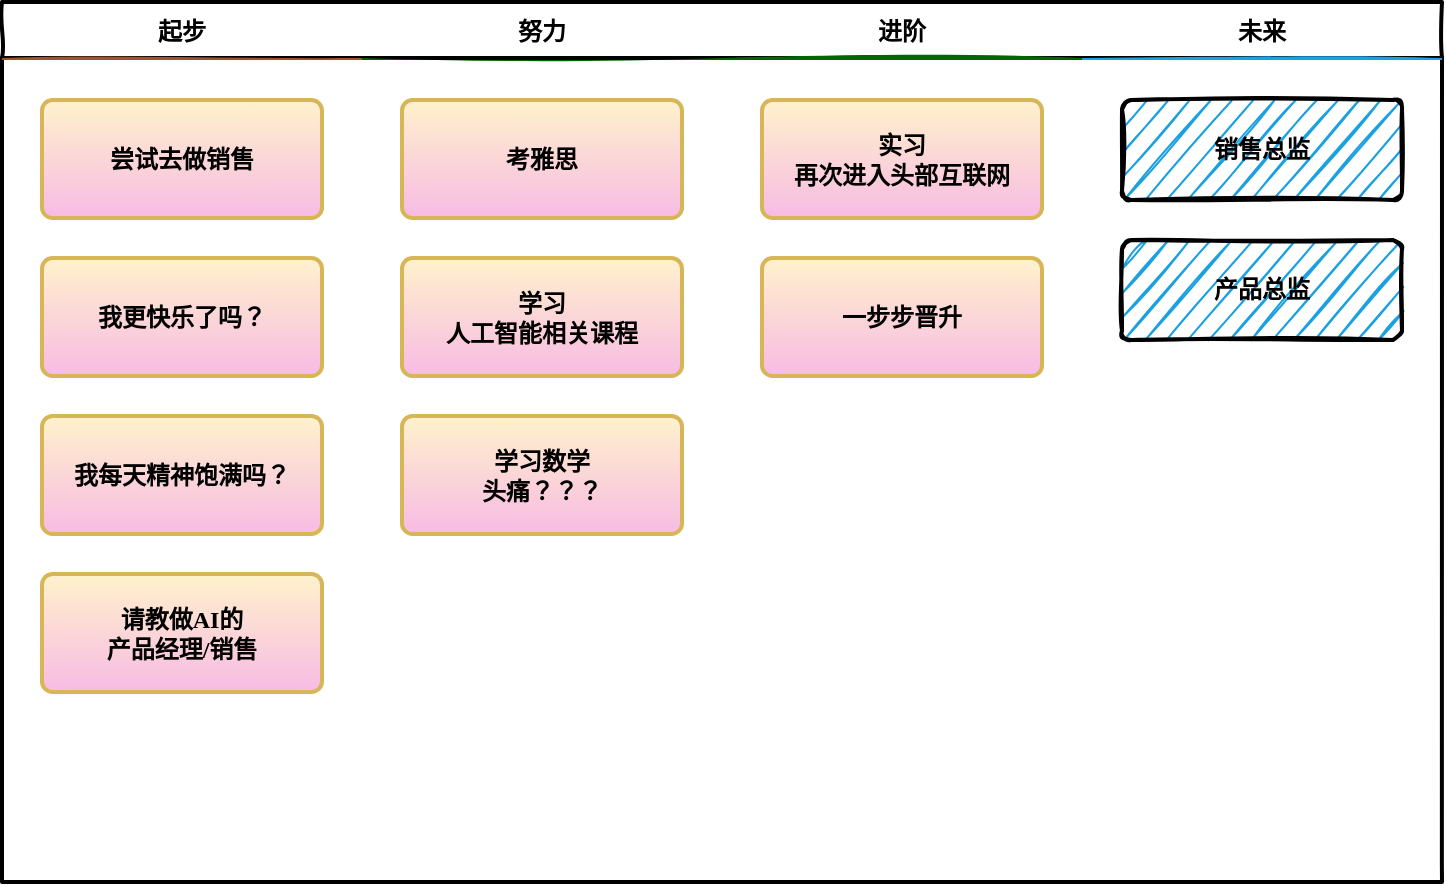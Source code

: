 <mxfile version="22.1.7" type="github">
  <diagram id="prtHgNgQTEPvFCAcTncT" name="Page-1">
    <mxGraphModel dx="954" dy="616" grid="1" gridSize="10" guides="1" tooltips="1" connect="1" arrows="1" fold="1" page="1" pageScale="1" pageWidth="827" pageHeight="1169" math="0" shadow="0">
      <root>
        <mxCell id="0" />
        <mxCell id="1" parent="0" />
        <mxCell id="AhhsZ49npr2kLPAkrbk7-1" value="" style="swimlane;fontStyle=2;childLayout=stackLayout;horizontal=1;startSize=28;horizontalStack=1;resizeParent=1;resizeParentMax=0;resizeLast=0;collapsible=0;marginBottom=0;swimlaneFillColor=none;fontFamily=Permanent Marker;fontSize=16;points=[];verticalAlign=top;stackBorder=0;resizable=1;strokeWidth=2;sketch=1;disableMultiStroke=1;" vertex="1" parent="1">
          <mxGeometry x="20" y="20" width="720" height="440" as="geometry" />
        </mxCell>
        <object label="起步" status="New" id="AhhsZ49npr2kLPAkrbk7-2">
          <mxCell style="swimlane;strokeWidth=2;fontFamily=Permanent Marker;html=0;startSize=1;verticalAlign=bottom;spacingBottom=5;points=[];childLayout=stackLayout;stackBorder=20;stackSpacing=20;resizeLast=0;resizeParent=1;horizontalStack=0;collapsible=0;sketch=1;strokeColor=none;fillStyle=solid;fillColor=#A0522D;" vertex="1" parent="AhhsZ49npr2kLPAkrbk7-1">
            <mxGeometry y="28" width="180" height="412" as="geometry" />
          </mxCell>
        </object>
        <object label="尝试去做销售" placeholders="1" id="AhhsZ49npr2kLPAkrbk7-5">
          <mxCell style="whiteSpace=wrap;html=1;strokeWidth=2;fillColor=#fff2cc;fontStyle=1;spacingTop=0;rounded=1;arcSize=9;points=[];fontFamily=Permanent Marker;hachureGap=8;fillWeight=1;strokeColor=#d6b656;gradientColor=#f7bbe4;" vertex="1" parent="AhhsZ49npr2kLPAkrbk7-2">
            <mxGeometry x="20" y="21" width="140" height="59" as="geometry" />
          </mxCell>
        </object>
        <object label="我更快乐了吗？" placeholders="1" id="AhhsZ49npr2kLPAkrbk7-21">
          <mxCell style="whiteSpace=wrap;html=1;strokeWidth=2;fillColor=#fff2cc;fontStyle=1;spacingTop=0;rounded=1;arcSize=9;points=[];fontFamily=Permanent Marker;hachureGap=8;fillWeight=1;strokeColor=#d6b656;gradientColor=#f7bbe4;" vertex="1" parent="AhhsZ49npr2kLPAkrbk7-2">
            <mxGeometry x="20" y="100" width="140" height="59" as="geometry" />
          </mxCell>
        </object>
        <object label="我每天精神饱满吗？" placeholders="1" id="AhhsZ49npr2kLPAkrbk7-22">
          <mxCell style="whiteSpace=wrap;html=1;strokeWidth=2;fillColor=#fff2cc;fontStyle=1;spacingTop=0;rounded=1;arcSize=9;points=[];fontFamily=Permanent Marker;hachureGap=8;fillWeight=1;strokeColor=#d6b656;gradientColor=#f7bbe4;" vertex="1" parent="AhhsZ49npr2kLPAkrbk7-2">
            <mxGeometry x="20" y="179" width="140" height="59" as="geometry" />
          </mxCell>
        </object>
        <object label="请教做AI的&lt;br&gt;产品经理/销售" placeholders="1" id="AhhsZ49npr2kLPAkrbk7-27">
          <mxCell style="whiteSpace=wrap;html=1;strokeWidth=2;fillColor=#fff2cc;fontStyle=1;spacingTop=0;rounded=1;arcSize=9;points=[];fontFamily=Permanent Marker;hachureGap=8;fillWeight=1;strokeColor=#d6b656;gradientColor=#f7bbe4;" vertex="1" parent="AhhsZ49npr2kLPAkrbk7-2">
            <mxGeometry x="20" y="258" width="140" height="59" as="geometry" />
          </mxCell>
        </object>
        <object label="努力" status="In progress" id="AhhsZ49npr2kLPAkrbk7-6">
          <mxCell style="swimlane;strokeWidth=2;fontFamily=Permanent Marker;html=0;startSize=1;verticalAlign=bottom;spacingBottom=5;points=[];childLayout=stackLayout;stackBorder=20;stackSpacing=20;resizeLast=0;resizeParent=1;horizontalStack=0;collapsible=0;sketch=1;strokeColor=none;fillStyle=solid;fillColor=#006600;" vertex="1" parent="AhhsZ49npr2kLPAkrbk7-1">
            <mxGeometry x="180" y="28" width="180" height="412" as="geometry" />
          </mxCell>
        </object>
        <object label="考雅思" placeholders="1" id="AhhsZ49npr2kLPAkrbk7-24">
          <mxCell style="whiteSpace=wrap;html=1;strokeWidth=2;fillColor=#fff2cc;fontStyle=1;spacingTop=0;rounded=1;arcSize=9;points=[];fontFamily=Permanent Marker;hachureGap=8;fillWeight=1;strokeColor=#d6b656;gradientColor=#f7bbe4;" vertex="1" parent="AhhsZ49npr2kLPAkrbk7-6">
            <mxGeometry x="20" y="21" width="140" height="59" as="geometry" />
          </mxCell>
        </object>
        <object label="学习&lt;br&gt;人工智能相关课程" placeholders="1" id="AhhsZ49npr2kLPAkrbk7-25">
          <mxCell style="whiteSpace=wrap;html=1;strokeWidth=2;fillColor=#fff2cc;fontStyle=1;spacingTop=0;rounded=1;arcSize=9;points=[];fontFamily=Permanent Marker;hachureGap=8;fillWeight=1;strokeColor=#d6b656;gradientColor=#f7bbe4;" vertex="1" parent="AhhsZ49npr2kLPAkrbk7-6">
            <mxGeometry x="20" y="100" width="140" height="59" as="geometry" />
          </mxCell>
        </object>
        <object label="学习数学&lt;br&gt;头痛？？？" placeholders="1" id="AhhsZ49npr2kLPAkrbk7-26">
          <mxCell style="whiteSpace=wrap;html=1;strokeWidth=2;fillColor=#fff2cc;fontStyle=1;spacingTop=0;rounded=1;arcSize=9;points=[];fontFamily=Permanent Marker;hachureGap=8;fillWeight=1;strokeColor=#d6b656;gradientColor=#f7bbe4;" vertex="1" parent="AhhsZ49npr2kLPAkrbk7-6">
            <mxGeometry x="20" y="179" width="140" height="59" as="geometry" />
          </mxCell>
        </object>
        <object label="进阶" status="In progress" id="AhhsZ49npr2kLPAkrbk7-14">
          <mxCell style="swimlane;strokeWidth=2;fontFamily=Permanent Marker;html=0;startSize=1;verticalAlign=bottom;spacingBottom=5;points=[];childLayout=stackLayout;stackBorder=20;stackSpacing=20;resizeLast=0;resizeParent=1;horizontalStack=0;collapsible=0;sketch=1;strokeColor=none;fillStyle=solid;fillColor=#006600;" vertex="1" parent="AhhsZ49npr2kLPAkrbk7-1">
            <mxGeometry x="360" y="28" width="180" height="412" as="geometry" />
          </mxCell>
        </object>
        <object label="实习&lt;br&gt;再次进入头部互联网" placeholders="1" id="AhhsZ49npr2kLPAkrbk7-28">
          <mxCell style="whiteSpace=wrap;html=1;strokeWidth=2;fillColor=#fff2cc;fontStyle=1;spacingTop=0;rounded=1;arcSize=9;points=[];fontFamily=Permanent Marker;hachureGap=8;fillWeight=1;strokeColor=#d6b656;gradientColor=#f7bbe4;" vertex="1" parent="AhhsZ49npr2kLPAkrbk7-14">
            <mxGeometry x="20" y="21" width="140" height="59" as="geometry" />
          </mxCell>
        </object>
        <object label="一步步晋升" placeholders="1" id="AhhsZ49npr2kLPAkrbk7-30">
          <mxCell style="whiteSpace=wrap;html=1;strokeWidth=2;fillColor=#fff2cc;fontStyle=1;spacingTop=0;rounded=1;arcSize=9;points=[];fontFamily=Permanent Marker;hachureGap=8;fillWeight=1;strokeColor=#d6b656;gradientColor=#f7bbe4;" vertex="1" parent="AhhsZ49npr2kLPAkrbk7-14">
            <mxGeometry x="20" y="100" width="140" height="59" as="geometry" />
          </mxCell>
        </object>
        <object label="未来" status="Completed" id="AhhsZ49npr2kLPAkrbk7-9">
          <mxCell style="swimlane;strokeWidth=2;fontFamily=Permanent Marker;html=0;startSize=1;verticalAlign=bottom;spacingBottom=5;points=[];childLayout=stackLayout;stackBorder=20;stackSpacing=20;resizeLast=0;resizeParent=1;horizontalStack=0;collapsible=0;sketch=1;strokeColor=none;fillStyle=solid;fillColor=#1BA1E2;" vertex="1" parent="AhhsZ49npr2kLPAkrbk7-1">
            <mxGeometry x="540" y="28" width="180" height="412" as="geometry" />
          </mxCell>
        </object>
        <object label="销售总监" placeholders="1" id="AhhsZ49npr2kLPAkrbk7-31">
          <mxCell style="whiteSpace=wrap;html=1;strokeWidth=2;fillColor=swimlane;fontStyle=1;spacingTop=0;rounded=1;arcSize=9;points=[];sketch=1;fontFamily=Permanent Marker;hachureGap=8;fillWeight=1;" vertex="1" parent="AhhsZ49npr2kLPAkrbk7-9">
            <mxGeometry x="20" y="21" width="140" height="50" as="geometry" />
          </mxCell>
        </object>
        <object label="产品总监" placeholders="1" id="AhhsZ49npr2kLPAkrbk7-32">
          <mxCell style="whiteSpace=wrap;html=1;strokeWidth=2;fillColor=swimlane;fontStyle=1;spacingTop=0;rounded=1;arcSize=9;points=[];sketch=1;fontFamily=Permanent Marker;hachureGap=8;fillWeight=1;" vertex="1" parent="AhhsZ49npr2kLPAkrbk7-9">
            <mxGeometry x="20" y="91" width="140" height="50" as="geometry" />
          </mxCell>
        </object>
      </root>
    </mxGraphModel>
  </diagram>
</mxfile>
